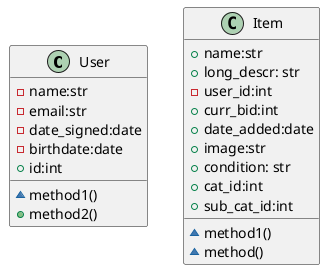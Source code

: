 @startuml FyreSale

class User {
-name:str
-email:str
-date_signed:date
-birthdate:date
+id:int
~method1()
+method2()
}

class Item {
    +name:str
    +long_descr: str
    -user_id:int
    +curr_bid:int
    +date_added:date
    +image:str
    +condition: str
    +cat_id:int
    +sub_cat_id:int
    ~method1()
    ~method()
}
@enduml

